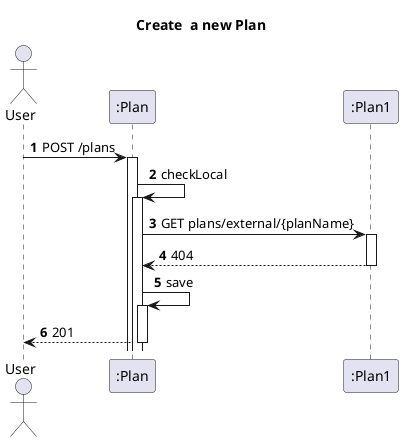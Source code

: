 @startuml
'https://plantuml.com/sequence-diagram
autoactivate on
autonumber
title  Create  a new Plan

autonumber

actor "User" as Ac
participant ":Plan" as Auth
participant ":Plan1" as Serv


Ac->Auth:POST /plans
Auth->Auth:checkLocal
Auth->Serv: GET plans/external/{planName}
Serv-->Auth:404
Auth->Auth:save
Auth-->Ac:201









@enduml